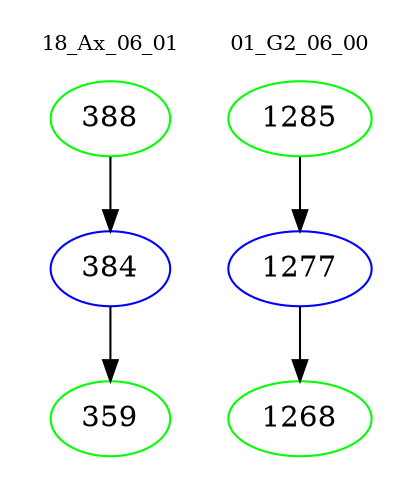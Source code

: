 digraph{
subgraph cluster_0 {
color = white
label = "18_Ax_06_01";
fontsize=10;
T0_388 [label="388", color="green"]
T0_388 -> T0_384 [color="black"]
T0_384 [label="384", color="blue"]
T0_384 -> T0_359 [color="black"]
T0_359 [label="359", color="green"]
}
subgraph cluster_1 {
color = white
label = "01_G2_06_00";
fontsize=10;
T1_1285 [label="1285", color="green"]
T1_1285 -> T1_1277 [color="black"]
T1_1277 [label="1277", color="blue"]
T1_1277 -> T1_1268 [color="black"]
T1_1268 [label="1268", color="green"]
}
}
